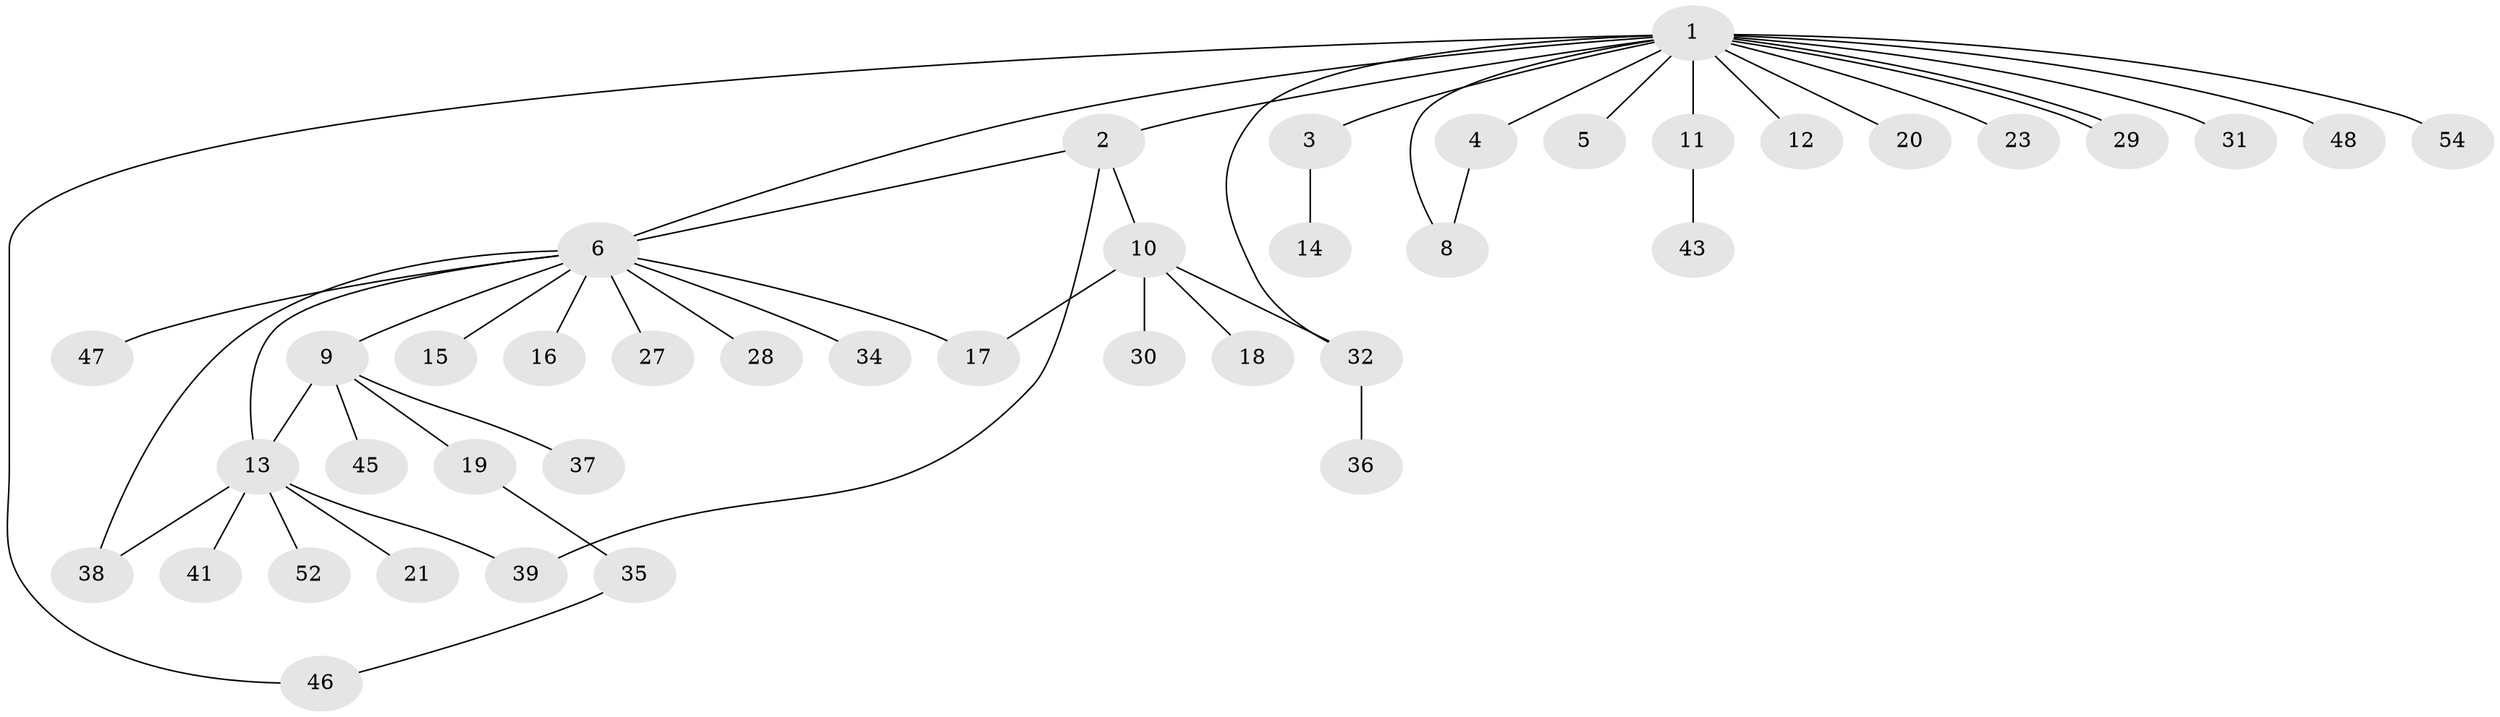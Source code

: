 // original degree distribution, {18: 0.017857142857142856, 4: 0.017857142857142856, 3: 0.07142857142857142, 2: 0.30357142857142855, 1: 0.5178571428571429, 12: 0.017857142857142856, 7: 0.017857142857142856, 6: 0.017857142857142856, 8: 0.017857142857142856}
// Generated by graph-tools (version 1.1) at 2025/41/03/06/25 10:41:50]
// undirected, 41 vertices, 49 edges
graph export_dot {
graph [start="1"]
  node [color=gray90,style=filled];
  1 [super="+7"];
  2 [super="+51"];
  3 [super="+26"];
  4;
  5;
  6 [super="+56"];
  8 [super="+40"];
  9 [super="+25"];
  10 [super="+24"];
  11 [super="+55"];
  12;
  13 [super="+44"];
  14;
  15;
  16;
  17 [super="+42"];
  18;
  19 [super="+22"];
  20;
  21;
  23;
  27;
  28;
  29;
  30;
  31;
  32 [super="+33"];
  34;
  35;
  36 [super="+53"];
  37;
  38;
  39;
  41;
  43;
  45 [super="+49"];
  46;
  47 [super="+50"];
  48;
  52;
  54;
  1 -- 2;
  1 -- 3;
  1 -- 4;
  1 -- 5;
  1 -- 6;
  1 -- 8;
  1 -- 11;
  1 -- 12;
  1 -- 20;
  1 -- 23;
  1 -- 29;
  1 -- 29;
  1 -- 31;
  1 -- 32;
  1 -- 46;
  1 -- 48;
  1 -- 54;
  2 -- 6;
  2 -- 10;
  2 -- 39;
  3 -- 14;
  4 -- 8;
  6 -- 9;
  6 -- 13;
  6 -- 15;
  6 -- 16;
  6 -- 27;
  6 -- 28;
  6 -- 34;
  6 -- 47;
  6 -- 17;
  6 -- 38;
  9 -- 13;
  9 -- 19;
  9 -- 37;
  9 -- 45 [weight=2];
  10 -- 17;
  10 -- 18;
  10 -- 30;
  10 -- 32;
  11 -- 43;
  13 -- 21;
  13 -- 38;
  13 -- 39;
  13 -- 41;
  13 -- 52;
  19 -- 35;
  32 -- 36;
  35 -- 46;
}
